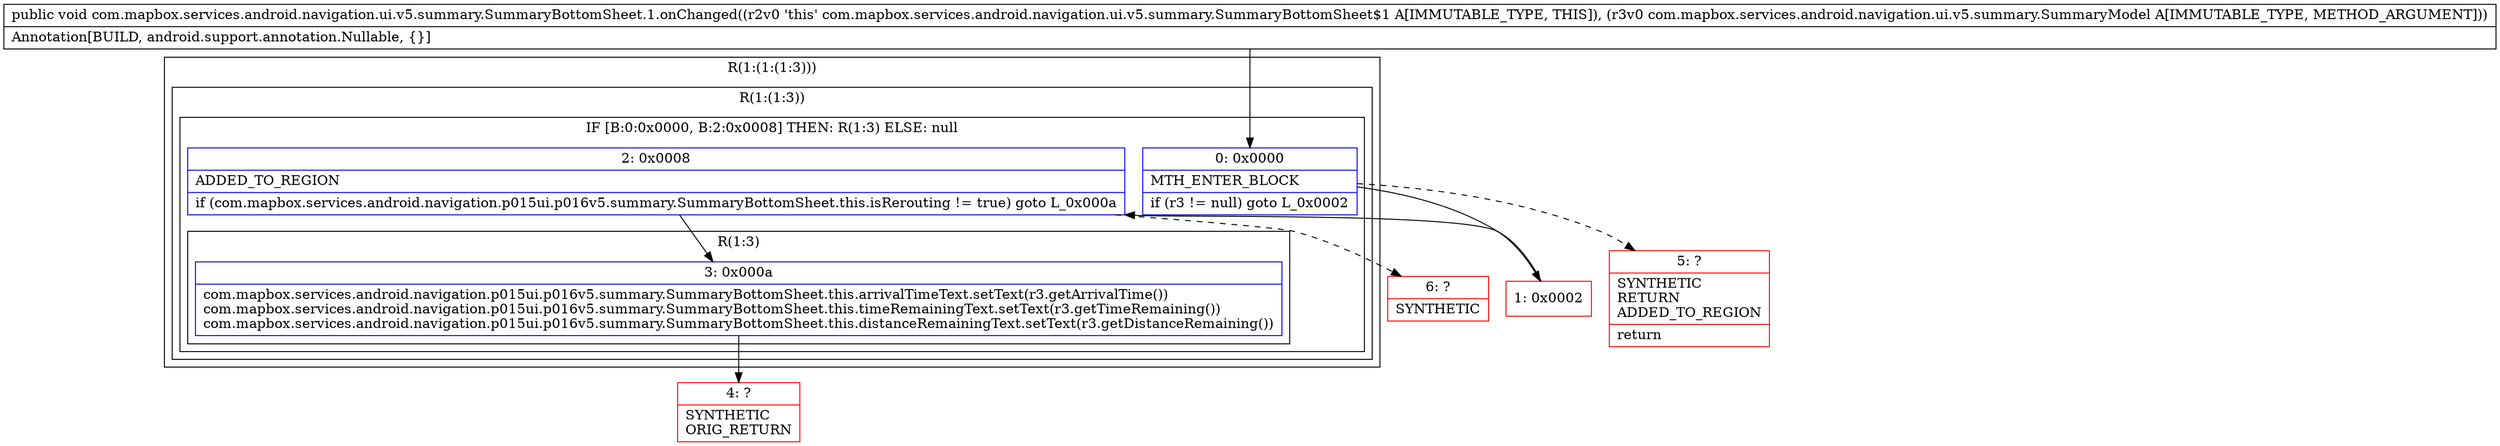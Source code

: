 digraph "CFG forcom.mapbox.services.android.navigation.ui.v5.summary.SummaryBottomSheet.1.onChanged(Lcom\/mapbox\/services\/android\/navigation\/ui\/v5\/summary\/SummaryModel;)V" {
subgraph cluster_Region_999804554 {
label = "R(1:(1:(1:3)))";
node [shape=record,color=blue];
subgraph cluster_Region_1302349135 {
label = "R(1:(1:3))";
node [shape=record,color=blue];
subgraph cluster_IfRegion_1394992791 {
label = "IF [B:0:0x0000, B:2:0x0008] THEN: R(1:3) ELSE: null";
node [shape=record,color=blue];
Node_0 [shape=record,label="{0\:\ 0x0000|MTH_ENTER_BLOCK\l|if (r3 != null) goto L_0x0002\l}"];
Node_2 [shape=record,label="{2\:\ 0x0008|ADDED_TO_REGION\l|if (com.mapbox.services.android.navigation.p015ui.p016v5.summary.SummaryBottomSheet.this.isRerouting != true) goto L_0x000a\l}"];
subgraph cluster_Region_1741648631 {
label = "R(1:3)";
node [shape=record,color=blue];
Node_3 [shape=record,label="{3\:\ 0x000a|com.mapbox.services.android.navigation.p015ui.p016v5.summary.SummaryBottomSheet.this.arrivalTimeText.setText(r3.getArrivalTime())\lcom.mapbox.services.android.navigation.p015ui.p016v5.summary.SummaryBottomSheet.this.timeRemainingText.setText(r3.getTimeRemaining())\lcom.mapbox.services.android.navigation.p015ui.p016v5.summary.SummaryBottomSheet.this.distanceRemainingText.setText(r3.getDistanceRemaining())\l}"];
}
}
}
}
Node_1 [shape=record,color=red,label="{1\:\ 0x0002}"];
Node_4 [shape=record,color=red,label="{4\:\ ?|SYNTHETIC\lORIG_RETURN\l}"];
Node_5 [shape=record,color=red,label="{5\:\ ?|SYNTHETIC\lRETURN\lADDED_TO_REGION\l|return\l}"];
Node_6 [shape=record,color=red,label="{6\:\ ?|SYNTHETIC\l}"];
MethodNode[shape=record,label="{public void com.mapbox.services.android.navigation.ui.v5.summary.SummaryBottomSheet.1.onChanged((r2v0 'this' com.mapbox.services.android.navigation.ui.v5.summary.SummaryBottomSheet$1 A[IMMUTABLE_TYPE, THIS]), (r3v0 com.mapbox.services.android.navigation.ui.v5.summary.SummaryModel A[IMMUTABLE_TYPE, METHOD_ARGUMENT]))  | Annotation[BUILD, android.support.annotation.Nullable, \{\}]\l}"];
MethodNode -> Node_0;
Node_0 -> Node_1;
Node_0 -> Node_5[style=dashed];
Node_2 -> Node_3;
Node_2 -> Node_6[style=dashed];
Node_3 -> Node_4;
Node_1 -> Node_2;
}

